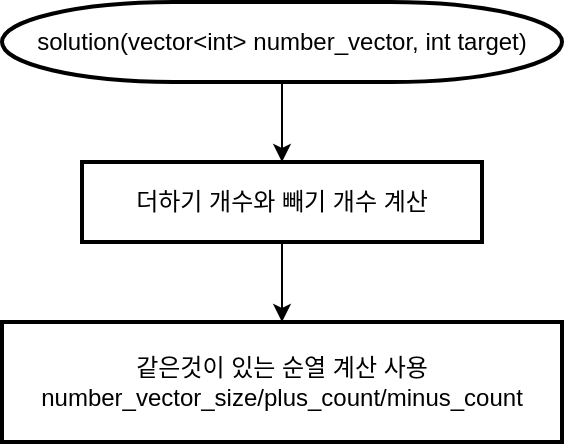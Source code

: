 <mxfile version="13.9.9" type="device" pages="2"><diagram id="WCcnNwTax5BwSbJ-PQ9q" name="before"><mxGraphModel dx="442" dy="399" grid="1" gridSize="10" guides="1" tooltips="1" connect="1" arrows="1" fold="1" page="1" pageScale="1" pageWidth="827" pageHeight="1169" math="0" shadow="0"><root><mxCell id="0"/><mxCell id="1" parent="0"/><mxCell id="jW8hZmOIsQl6FQd8JXOO-3" value="" style="edgeStyle=orthogonalEdgeStyle;rounded=0;orthogonalLoop=1;jettySize=auto;html=1;" parent="1" source="jW8hZmOIsQl6FQd8JXOO-1" target="jW8hZmOIsQl6FQd8JXOO-2" edge="1"><mxGeometry relative="1" as="geometry"/></mxCell><mxCell id="jW8hZmOIsQl6FQd8JXOO-1" value="solution(vector&amp;lt;int&amp;gt; number_vector, int target)" style="strokeWidth=2;html=1;shape=mxgraph.flowchart.terminator;whiteSpace=wrap;" parent="1" vertex="1"><mxGeometry x="260" y="40" width="280" height="40" as="geometry"/></mxCell><mxCell id="4iBmUP2NjCMHjcgw8C75-2" value="" style="edgeStyle=orthogonalEdgeStyle;rounded=0;orthogonalLoop=1;jettySize=auto;html=1;" edge="1" parent="1" source="jW8hZmOIsQl6FQd8JXOO-2" target="4iBmUP2NjCMHjcgw8C75-1"><mxGeometry relative="1" as="geometry"/></mxCell><mxCell id="jW8hZmOIsQl6FQd8JXOO-2" value="더하기 개수와 빼기 개수 계산" style="whiteSpace=wrap;html=1;strokeWidth=2;verticalAlign=middle;" parent="1" vertex="1"><mxGeometry x="300" y="120" width="200" height="40" as="geometry"/></mxCell><mxCell id="4iBmUP2NjCMHjcgw8C75-1" value="같은것이 있는 순열 계산 사용&lt;br&gt;number_vector_size/plus_count/minus_count" style="whiteSpace=wrap;html=1;strokeWidth=2;" vertex="1" parent="1"><mxGeometry x="260" y="200" width="280" height="60" as="geometry"/></mxCell></root></mxGraphModel></diagram><diagram id="eSefi34d8740SRNWqPBp" name="after"><mxGraphModel dx="1683" dy="1946" grid="1" gridSize="10" guides="1" tooltips="1" connect="1" arrows="1" fold="1" page="1" pageScale="1" pageWidth="827" pageHeight="1169" math="0" shadow="0"><root><mxCell id="n_tZx9NlmBXd1Qik7h1B-0"/><mxCell id="n_tZx9NlmBXd1Qik7h1B-1" parent="n_tZx9NlmBXd1Qik7h1B-0"/><mxCell id="owp8csfQ5V8xo55mCbVI-5" value="" style="edgeStyle=orthogonalEdgeStyle;rounded=0;orthogonalLoop=1;jettySize=auto;html=1;" edge="1" parent="n_tZx9NlmBXd1Qik7h1B-1" source="owp8csfQ5V8xo55mCbVI-1" target="owp8csfQ5V8xo55mCbVI-4"><mxGeometry relative="1" as="geometry"/></mxCell><mxCell id="owp8csfQ5V8xo55mCbVI-1" value="&lt;font color=&quot;#ffffff&quot; style=&quot;font-size: 12px&quot;&gt;solution(&lt;span class=&quot;s1&quot;&gt;vector&lt;/span&gt;&amp;lt;&lt;span class=&quot;s1&quot;&gt;vector&lt;/span&gt;&amp;lt;&lt;span class=&quot;s2&quot;&gt;int&lt;/span&gt;&amp;gt;&amp;gt; land_vec_vec_temp)&lt;/font&gt;" style="strokeWidth=2;html=1;shape=mxgraph.flowchart.terminator;whiteSpace=wrap;" vertex="1" parent="n_tZx9NlmBXd1Qik7h1B-1"><mxGeometry x="120" y="40" width="320" height="40" as="geometry"/></mxCell><mxCell id="owp8csfQ5V8xo55mCbVI-9" value="" style="edgeStyle=orthogonalEdgeStyle;rounded=0;orthogonalLoop=1;jettySize=auto;html=1;" edge="1" parent="n_tZx9NlmBXd1Qik7h1B-1" source="owp8csfQ5V8xo55mCbVI-4" target="owp8csfQ5V8xo55mCbVI-8"><mxGeometry relative="1" as="geometry"/></mxCell><mxCell id="owp8csfQ5V8xo55mCbVI-4" value="land_vec_vec = lanc_vec_vec_temp&lt;br&gt;initialize row_size &amp;amp;&amp;nbsp;col_size&lt;br&gt;resize memo_vec_vec&lt;br&gt;(memo_vec_vec 크기 재설정)" style="whiteSpace=wrap;html=1;strokeWidth=2;" vertex="1" parent="n_tZx9NlmBXd1Qik7h1B-1"><mxGeometry x="160" y="120" width="240" height="80" as="geometry"/></mxCell><mxCell id="owp8csfQ5V8xo55mCbVI-11" value="" style="edgeStyle=orthogonalEdgeStyle;rounded=0;orthogonalLoop=1;jettySize=auto;html=1;" edge="1" parent="n_tZx9NlmBXd1Qik7h1B-1" source="owp8csfQ5V8xo55mCbVI-8" target="owp8csfQ5V8xo55mCbVI-10"><mxGeometry relative="1" as="geometry"/></mxCell><mxCell id="owp8csfQ5V8xo55mCbVI-8" value="int output = 0&lt;br&gt;int i = 0" style="whiteSpace=wrap;html=1;strokeWidth=2;" vertex="1" parent="n_tZx9NlmBXd1Qik7h1B-1"><mxGeometry x="220" y="240" width="120" height="40" as="geometry"/></mxCell><mxCell id="owp8csfQ5V8xo55mCbVI-13" value="" style="edgeStyle=orthogonalEdgeStyle;rounded=0;orthogonalLoop=1;jettySize=auto;html=1;" edge="1" parent="n_tZx9NlmBXd1Qik7h1B-1" source="owp8csfQ5V8xo55mCbVI-10" target="owp8csfQ5V8xo55mCbVI-12"><mxGeometry relative="1" as="geometry"/></mxCell><mxCell id="owp8csfQ5V8xo55mCbVI-29" value="False" style="edgeLabel;html=1;align=center;verticalAlign=middle;resizable=0;points=[];" vertex="1" connectable="0" parent="owp8csfQ5V8xo55mCbVI-13"><mxGeometry x="-0.459" y="2" relative="1" as="geometry"><mxPoint x="3.9" y="2" as="offset"/></mxGeometry></mxCell><mxCell id="owp8csfQ5V8xo55mCbVI-17" value="" style="edgeStyle=orthogonalEdgeStyle;rounded=0;orthogonalLoop=1;jettySize=auto;html=1;" edge="1" parent="n_tZx9NlmBXd1Qik7h1B-1" source="owp8csfQ5V8xo55mCbVI-10" target="owp8csfQ5V8xo55mCbVI-16"><mxGeometry relative="1" as="geometry"/></mxCell><mxCell id="owp8csfQ5V8xo55mCbVI-28" value="True" style="edgeLabel;html=1;align=center;verticalAlign=middle;resizable=0;points=[];" vertex="1" connectable="0" parent="owp8csfQ5V8xo55mCbVI-17"><mxGeometry x="-0.484" y="1" relative="1" as="geometry"><mxPoint x="-1" as="offset"/></mxGeometry></mxCell><mxCell id="owp8csfQ5V8xo55mCbVI-10" value="i &amp;lt; col_size" style="rhombus;whiteSpace=wrap;html=1;strokeWidth=2;" vertex="1" parent="n_tZx9NlmBXd1Qik7h1B-1"><mxGeometry x="220" y="320" width="120" height="40" as="geometry"/></mxCell><mxCell id="owp8csfQ5V8xo55mCbVI-12" value="return output" style="strokeWidth=2;html=1;shape=mxgraph.flowchart.terminator;whiteSpace=wrap;" vertex="1" parent="n_tZx9NlmBXd1Qik7h1B-1"><mxGeometry x="400" y="320" width="120" height="40" as="geometry"/></mxCell><mxCell id="owp8csfQ5V8xo55mCbVI-21" value="" style="edgeStyle=orthogonalEdgeStyle;rounded=0;orthogonalLoop=1;jettySize=auto;html=1;" edge="1" parent="n_tZx9NlmBXd1Qik7h1B-1" source="owp8csfQ5V8xo55mCbVI-16" target="owp8csfQ5V8xo55mCbVI-20"><mxGeometry relative="1" as="geometry"/></mxCell><mxCell id="owp8csfQ5V8xo55mCbVI-16" value="int max_temp = getMax(0, i)" style="shape=process;whiteSpace=wrap;html=1;backgroundOutline=1;strokeWidth=2;" vertex="1" parent="n_tZx9NlmBXd1Qik7h1B-1"><mxGeometry x="180" y="400" width="200" height="40" as="geometry"/></mxCell><mxCell id="owp8csfQ5V8xo55mCbVI-23" value="" style="edgeStyle=orthogonalEdgeStyle;rounded=0;orthogonalLoop=1;jettySize=auto;html=1;" edge="1" parent="n_tZx9NlmBXd1Qik7h1B-1" source="owp8csfQ5V8xo55mCbVI-20" target="owp8csfQ5V8xo55mCbVI-22"><mxGeometry relative="1" as="geometry"/></mxCell><mxCell id="owp8csfQ5V8xo55mCbVI-25" value="" style="edgeStyle=orthogonalEdgeStyle;rounded=0;orthogonalLoop=1;jettySize=auto;html=1;" edge="1" parent="n_tZx9NlmBXd1Qik7h1B-1" source="owp8csfQ5V8xo55mCbVI-20" target="owp8csfQ5V8xo55mCbVI-24"><mxGeometry relative="1" as="geometry"/></mxCell><mxCell id="owp8csfQ5V8xo55mCbVI-20" value="output &amp;lt; max_temp" style="rhombus;whiteSpace=wrap;html=1;strokeWidth=2;" vertex="1" parent="n_tZx9NlmBXd1Qik7h1B-1"><mxGeometry x="200" y="480" width="160" height="40" as="geometry"/></mxCell><mxCell id="owp8csfQ5V8xo55mCbVI-26" style="edgeStyle=orthogonalEdgeStyle;rounded=0;orthogonalLoop=1;jettySize=auto;html=1;entryX=0.5;entryY=1;entryDx=0;entryDy=0;" edge="1" parent="n_tZx9NlmBXd1Qik7h1B-1" source="owp8csfQ5V8xo55mCbVI-22" target="owp8csfQ5V8xo55mCbVI-24"><mxGeometry relative="1" as="geometry"/></mxCell><mxCell id="owp8csfQ5V8xo55mCbVI-22" value="output = max_temp" style="whiteSpace=wrap;html=1;strokeWidth=2;" vertex="1" parent="n_tZx9NlmBXd1Qik7h1B-1"><mxGeometry x="220" y="560" width="120" height="40" as="geometry"/></mxCell><mxCell id="owp8csfQ5V8xo55mCbVI-27" style="edgeStyle=orthogonalEdgeStyle;rounded=0;orthogonalLoop=1;jettySize=auto;html=1;entryX=0;entryY=0.5;entryDx=0;entryDy=0;" edge="1" parent="n_tZx9NlmBXd1Qik7h1B-1" source="owp8csfQ5V8xo55mCbVI-24" target="owp8csfQ5V8xo55mCbVI-10"><mxGeometry relative="1" as="geometry"><Array as="points"><mxPoint x="120" y="340"/></Array></mxGeometry></mxCell><mxCell id="owp8csfQ5V8xo55mCbVI-24" value="i++" style="whiteSpace=wrap;html=1;strokeWidth=2;" vertex="1" parent="n_tZx9NlmBXd1Qik7h1B-1"><mxGeometry x="80" y="480" width="80" height="40" as="geometry"/></mxCell><mxCell id="owp8csfQ5V8xo55mCbVI-32" value="" style="edgeStyle=orthogonalEdgeStyle;rounded=0;orthogonalLoop=1;jettySize=auto;html=1;" edge="1" parent="n_tZx9NlmBXd1Qik7h1B-1" source="owp8csfQ5V8xo55mCbVI-30" target="owp8csfQ5V8xo55mCbVI-31"><mxGeometry relative="1" as="geometry"/></mxCell><mxCell id="owp8csfQ5V8xo55mCbVI-30" value="&lt;font color=&quot;#ffffff&quot;&gt;getMax(int row, int col)&lt;/font&gt;" style="strokeWidth=2;html=1;shape=mxgraph.flowchart.terminator;whiteSpace=wrap;" vertex="1" parent="n_tZx9NlmBXd1Qik7h1B-1"><mxGeometry x="770" y="40" width="160" height="40" as="geometry"/></mxCell><mxCell id="owp8csfQ5V8xo55mCbVI-34" value="" style="edgeStyle=orthogonalEdgeStyle;rounded=0;orthogonalLoop=1;jettySize=auto;html=1;" edge="1" parent="n_tZx9NlmBXd1Qik7h1B-1" source="owp8csfQ5V8xo55mCbVI-31" target="owp8csfQ5V8xo55mCbVI-33"><mxGeometry relative="1" as="geometry"/></mxCell><mxCell id="owp8csfQ5V8xo55mCbVI-36" value="" style="edgeStyle=orthogonalEdgeStyle;rounded=0;orthogonalLoop=1;jettySize=auto;html=1;" edge="1" parent="n_tZx9NlmBXd1Qik7h1B-1" source="owp8csfQ5V8xo55mCbVI-31" target="owp8csfQ5V8xo55mCbVI-35"><mxGeometry relative="1" as="geometry"/></mxCell><mxCell id="owp8csfQ5V8xo55mCbVI-31" value="row == row_size" style="rhombus;whiteSpace=wrap;html=1;strokeWidth=2;" vertex="1" parent="n_tZx9NlmBXd1Qik7h1B-1"><mxGeometry x="770" y="120" width="160" height="40" as="geometry"/></mxCell><mxCell id="owp8csfQ5V8xo55mCbVI-33" value="return 0" style="strokeWidth=2;html=1;shape=mxgraph.flowchart.terminator;whiteSpace=wrap;" vertex="1" parent="n_tZx9NlmBXd1Qik7h1B-1"><mxGeometry x="970" y="120" width="80" height="40" as="geometry"/></mxCell><mxCell id="owp8csfQ5V8xo55mCbVI-38" value="" style="edgeStyle=orthogonalEdgeStyle;rounded=0;orthogonalLoop=1;jettySize=auto;html=1;" edge="1" parent="n_tZx9NlmBXd1Qik7h1B-1" source="owp8csfQ5V8xo55mCbVI-35" target="owp8csfQ5V8xo55mCbVI-37"><mxGeometry relative="1" as="geometry"/></mxCell><mxCell id="owp8csfQ5V8xo55mCbVI-42" value="" style="edgeStyle=orthogonalEdgeStyle;rounded=0;orthogonalLoop=1;jettySize=auto;html=1;" edge="1" parent="n_tZx9NlmBXd1Qik7h1B-1" source="owp8csfQ5V8xo55mCbVI-35" target="owp8csfQ5V8xo55mCbVI-41"><mxGeometry relative="1" as="geometry"/></mxCell><mxCell id="owp8csfQ5V8xo55mCbVI-35" value="memo_vec_vec[row][col] != 0" style="rhombus;whiteSpace=wrap;html=1;strokeWidth=2;" vertex="1" parent="n_tZx9NlmBXd1Qik7h1B-1"><mxGeometry x="730" y="200" width="240" height="40" as="geometry"/></mxCell><mxCell id="owp8csfQ5V8xo55mCbVI-37" value="return memo_vec_vec[row][col]" style="strokeWidth=2;html=1;shape=mxgraph.flowchart.terminator;whiteSpace=wrap;" vertex="1" parent="n_tZx9NlmBXd1Qik7h1B-1"><mxGeometry x="1010" y="200" width="200" height="40" as="geometry"/></mxCell><mxCell id="owp8csfQ5V8xo55mCbVI-44" value="" style="edgeStyle=orthogonalEdgeStyle;rounded=0;orthogonalLoop=1;jettySize=auto;html=1;" edge="1" parent="n_tZx9NlmBXd1Qik7h1B-1" source="owp8csfQ5V8xo55mCbVI-41" target="owp8csfQ5V8xo55mCbVI-43"><mxGeometry relative="1" as="geometry"/></mxCell><mxCell id="owp8csfQ5V8xo55mCbVI-41" value="int max = 0&lt;br&gt;int i = 0" style="shape=hexagon;perimeter=hexagonPerimeter2;whiteSpace=wrap;html=1;fixedSize=1;strokeWidth=2;" vertex="1" parent="n_tZx9NlmBXd1Qik7h1B-1"><mxGeometry x="790" y="280" width="120" height="40" as="geometry"/></mxCell><mxCell id="owp8csfQ5V8xo55mCbVI-46" value="" style="edgeStyle=orthogonalEdgeStyle;rounded=0;orthogonalLoop=1;jettySize=auto;html=1;" edge="1" parent="n_tZx9NlmBXd1Qik7h1B-1" source="owp8csfQ5V8xo55mCbVI-43" target="owp8csfQ5V8xo55mCbVI-45"><mxGeometry relative="1" as="geometry"/></mxCell><mxCell id="owp8csfQ5V8xo55mCbVI-63" value="True" style="edgeLabel;html=1;align=center;verticalAlign=middle;resizable=0;points=[];" vertex="1" connectable="0" parent="owp8csfQ5V8xo55mCbVI-46"><mxGeometry x="-0.484" relative="1" as="geometry"><mxPoint as="offset"/></mxGeometry></mxCell><mxCell id="owp8csfQ5V8xo55mCbVI-65" value="" style="edgeStyle=orthogonalEdgeStyle;rounded=0;orthogonalLoop=1;jettySize=auto;html=1;" edge="1" parent="n_tZx9NlmBXd1Qik7h1B-1" source="owp8csfQ5V8xo55mCbVI-43" target="owp8csfQ5V8xo55mCbVI-64"><mxGeometry relative="1" as="geometry"/></mxCell><mxCell id="owp8csfQ5V8xo55mCbVI-67" value="False" style="edgeLabel;html=1;align=center;verticalAlign=middle;resizable=0;points=[];" vertex="1" connectable="0" parent="owp8csfQ5V8xo55mCbVI-65"><mxGeometry x="-0.145" y="-2" relative="1" as="geometry"><mxPoint x="-1.46" y="-2" as="offset"/></mxGeometry></mxCell><mxCell id="owp8csfQ5V8xo55mCbVI-43" value="i &amp;lt; col_size" style="rhombus;whiteSpace=wrap;html=1;strokeWidth=2;" vertex="1" parent="n_tZx9NlmBXd1Qik7h1B-1"><mxGeometry x="790" y="360" width="120" height="40" as="geometry"/></mxCell><mxCell id="owp8csfQ5V8xo55mCbVI-48" value="" style="edgeStyle=orthogonalEdgeStyle;rounded=0;orthogonalLoop=1;jettySize=auto;html=1;" edge="1" parent="n_tZx9NlmBXd1Qik7h1B-1" source="owp8csfQ5V8xo55mCbVI-45" target="owp8csfQ5V8xo55mCbVI-47"><mxGeometry relative="1" as="geometry"/></mxCell><mxCell id="owp8csfQ5V8xo55mCbVI-61" value="True" style="edgeLabel;html=1;align=center;verticalAlign=middle;resizable=0;points=[];" vertex="1" connectable="0" parent="owp8csfQ5V8xo55mCbVI-48"><mxGeometry x="-0.808" y="1" relative="1" as="geometry"><mxPoint as="offset"/></mxGeometry></mxCell><mxCell id="owp8csfQ5V8xo55mCbVI-51" value="" style="edgeStyle=orthogonalEdgeStyle;rounded=0;orthogonalLoop=1;jettySize=auto;html=1;" edge="1" parent="n_tZx9NlmBXd1Qik7h1B-1" source="owp8csfQ5V8xo55mCbVI-45" target="owp8csfQ5V8xo55mCbVI-50"><mxGeometry relative="1" as="geometry"/></mxCell><mxCell id="owp8csfQ5V8xo55mCbVI-62" value="False" style="edgeLabel;html=1;align=center;verticalAlign=middle;resizable=0;points=[];" vertex="1" connectable="0" parent="owp8csfQ5V8xo55mCbVI-51"><mxGeometry x="-0.728" y="-1" relative="1" as="geometry"><mxPoint x="1" y="4.63" as="offset"/></mxGeometry></mxCell><mxCell id="owp8csfQ5V8xo55mCbVI-45" value="i == col" style="rhombus;whiteSpace=wrap;html=1;strokeWidth=2;" vertex="1" parent="n_tZx9NlmBXd1Qik7h1B-1"><mxGeometry x="810" y="440" width="80" height="40" as="geometry"/></mxCell><mxCell id="owp8csfQ5V8xo55mCbVI-49" value="" style="edgeStyle=orthogonalEdgeStyle;rounded=0;orthogonalLoop=1;jettySize=auto;html=1;" edge="1" parent="n_tZx9NlmBXd1Qik7h1B-1" source="owp8csfQ5V8xo55mCbVI-47" target="owp8csfQ5V8xo55mCbVI-43"><mxGeometry relative="1" as="geometry"/></mxCell><mxCell id="owp8csfQ5V8xo55mCbVI-47" value="i++" style="whiteSpace=wrap;html=1;strokeWidth=2;" vertex="1" parent="n_tZx9NlmBXd1Qik7h1B-1"><mxGeometry x="620" y="360" width="80" height="40" as="geometry"/></mxCell><mxCell id="owp8csfQ5V8xo55mCbVI-53" value="" style="edgeStyle=orthogonalEdgeStyle;rounded=0;orthogonalLoop=1;jettySize=auto;html=1;" edge="1" parent="n_tZx9NlmBXd1Qik7h1B-1" source="owp8csfQ5V8xo55mCbVI-50" target="owp8csfQ5V8xo55mCbVI-52"><mxGeometry relative="1" as="geometry"/></mxCell><mxCell id="owp8csfQ5V8xo55mCbVI-50" value="int max_temp = getMax(row + 1, i)" style="shape=process;whiteSpace=wrap;html=1;backgroundOutline=1;strokeWidth=2;" vertex="1" parent="n_tZx9NlmBXd1Qik7h1B-1"><mxGeometry x="710" y="520" width="280" height="40" as="geometry"/></mxCell><mxCell id="owp8csfQ5V8xo55mCbVI-55" value="" style="edgeStyle=orthogonalEdgeStyle;rounded=0;orthogonalLoop=1;jettySize=auto;html=1;" edge="1" parent="n_tZx9NlmBXd1Qik7h1B-1" source="owp8csfQ5V8xo55mCbVI-52" target="owp8csfQ5V8xo55mCbVI-54"><mxGeometry relative="1" as="geometry"/></mxCell><mxCell id="owp8csfQ5V8xo55mCbVI-58" value="True" style="edgeLabel;html=1;align=center;verticalAlign=middle;resizable=0;points=[];" vertex="1" connectable="0" parent="owp8csfQ5V8xo55mCbVI-55"><mxGeometry x="-0.777" y="-2" relative="1" as="geometry"><mxPoint x="2" y="2" as="offset"/></mxGeometry></mxCell><mxCell id="owp8csfQ5V8xo55mCbVI-56" style="edgeStyle=orthogonalEdgeStyle;rounded=0;orthogonalLoop=1;jettySize=auto;html=1;" edge="1" parent="n_tZx9NlmBXd1Qik7h1B-1" source="owp8csfQ5V8xo55mCbVI-52"><mxGeometry relative="1" as="geometry"><mxPoint x="660" y="460" as="targetPoint"/></mxGeometry></mxCell><mxCell id="owp8csfQ5V8xo55mCbVI-59" value="False" style="edgeLabel;html=1;align=center;verticalAlign=middle;resizable=0;points=[];" vertex="1" connectable="0" parent="owp8csfQ5V8xo55mCbVI-56"><mxGeometry x="-0.764" relative="1" as="geometry"><mxPoint x="14" y="-0.02" as="offset"/></mxGeometry></mxCell><mxCell id="owp8csfQ5V8xo55mCbVI-52" value="max &amp;lt; max_temp" style="rhombus;whiteSpace=wrap;html=1;strokeWidth=2;" vertex="1" parent="n_tZx9NlmBXd1Qik7h1B-1"><mxGeometry x="770" y="600" width="160" height="40" as="geometry"/></mxCell><mxCell id="owp8csfQ5V8xo55mCbVI-57" style="edgeStyle=orthogonalEdgeStyle;rounded=0;orthogonalLoop=1;jettySize=auto;html=1;" edge="1" parent="n_tZx9NlmBXd1Qik7h1B-1" source="owp8csfQ5V8xo55mCbVI-54"><mxGeometry relative="1" as="geometry"><mxPoint x="660" y="620" as="targetPoint"/></mxGeometry></mxCell><mxCell id="owp8csfQ5V8xo55mCbVI-54" value="max = max_temp" style="whiteSpace=wrap;html=1;strokeWidth=2;" vertex="1" parent="n_tZx9NlmBXd1Qik7h1B-1"><mxGeometry x="790" y="680" width="120" height="40" as="geometry"/></mxCell><mxCell id="owp8csfQ5V8xo55mCbVI-69" value="" style="edgeStyle=orthogonalEdgeStyle;rounded=0;orthogonalLoop=1;jettySize=auto;html=1;" edge="1" parent="n_tZx9NlmBXd1Qik7h1B-1" source="owp8csfQ5V8xo55mCbVI-64" target="owp8csfQ5V8xo55mCbVI-68"><mxGeometry relative="1" as="geometry"/></mxCell><mxCell id="owp8csfQ5V8xo55mCbVI-64" value="memo_vec_vec[row][col] = land_vec_vec[row][col] + max" style="whiteSpace=wrap;html=1;strokeWidth=2;" vertex="1" parent="n_tZx9NlmBXd1Qik7h1B-1"><mxGeometry x="960" y="360" width="320" height="40" as="geometry"/></mxCell><mxCell id="owp8csfQ5V8xo55mCbVI-68" value="return memo_vec_vec[row][col]" style="strokeWidth=2;html=1;shape=mxgraph.flowchart.terminator;whiteSpace=wrap;" vertex="1" parent="n_tZx9NlmBXd1Qik7h1B-1"><mxGeometry x="1020" y="440" width="200" height="40" as="geometry"/></mxCell></root></mxGraphModel></diagram></mxfile>